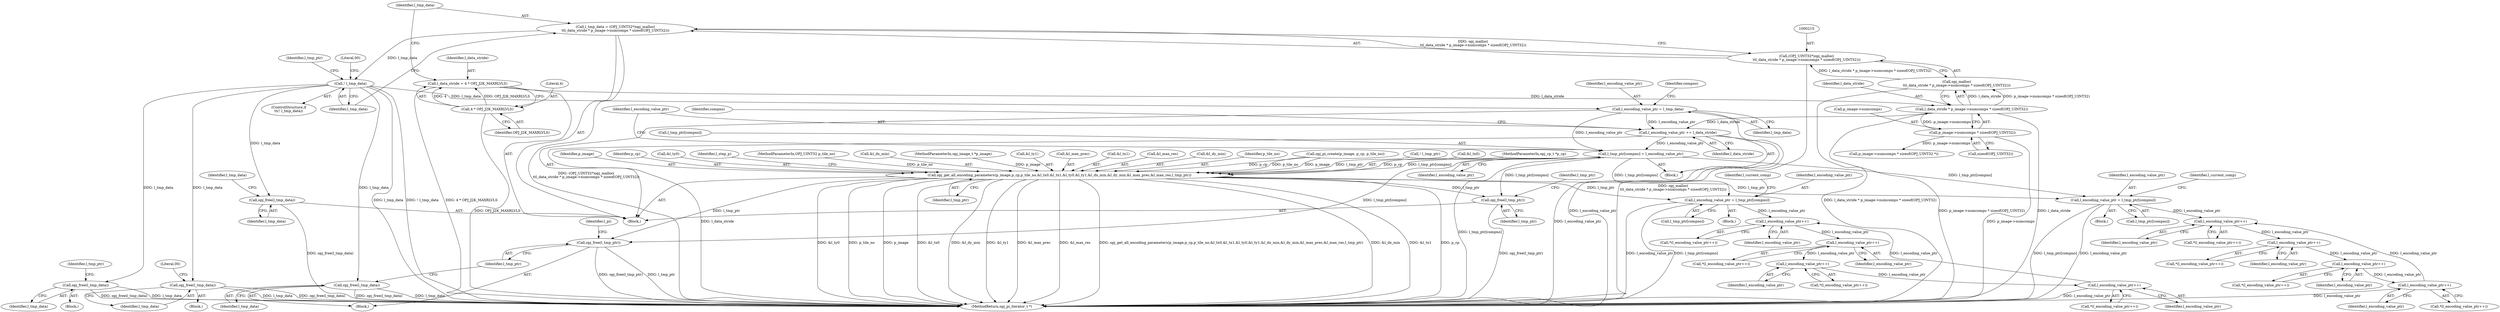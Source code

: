 digraph "0_openjpeg_c16bc057ba3f125051c9966cf1f5b68a05681de4@integer" {
"1000212" [label="(Call,l_tmp_data = (OPJ_UINT32*)opj_malloc(\n\t\tl_data_stride * p_image->numcomps * sizeof(OPJ_UINT32)))"];
"1000214" [label="(Call,(OPJ_UINT32*)opj_malloc(\n\t\tl_data_stride * p_image->numcomps * sizeof(OPJ_UINT32)))"];
"1000216" [label="(Call,opj_malloc(\n\t\tl_data_stride * p_image->numcomps * sizeof(OPJ_UINT32)))"];
"1000217" [label="(Call,l_data_stride * p_image->numcomps * sizeof(OPJ_UINT32))"];
"1000207" [label="(Call,l_data_stride = 4 * OPJ_J2K_MAXRLVLS)"];
"1000209" [label="(Call,4 * OPJ_J2K_MAXRLVLS)"];
"1000219" [label="(Call,p_image->numcomps * sizeof(OPJ_UINT32))"];
"1000226" [label="(Call,! l_tmp_data)"];
"1000246" [label="(Call,opj_free(l_tmp_data))"];
"1000260" [label="(Call,opj_free(l_tmp_data))"];
"1000266" [label="(Call,l_encoding_value_ptr = l_tmp_data)"];
"1000281" [label="(Call,l_tmp_ptr[compno] = l_encoding_value_ptr)"];
"1000289" [label="(Call,opj_get_all_encoding_parameters(p_image,p_cp,p_tile_no,&l_tx0,&l_tx1,&l_ty0,&l_ty1,&l_dx_min,&l_dy_min,&l_max_prec,&l_max_res,l_tmp_ptr))"];
"1000357" [label="(Call,opj_free(l_tmp_ptr))"];
"1000437" [label="(Call,l_encoding_value_ptr = l_tmp_ptr[compno])"];
"1000473" [label="(Call,l_encoding_value_ptr++)"];
"1000480" [label="(Call,l_encoding_value_ptr++)"];
"1000487" [label="(Call,l_encoding_value_ptr++)"];
"1000494" [label="(Call,l_encoding_value_ptr++)"];
"1000589" [label="(Call,l_encoding_value_ptr = l_tmp_ptr[compno])"];
"1000625" [label="(Call,l_encoding_value_ptr++)"];
"1000632" [label="(Call,l_encoding_value_ptr++)"];
"1000639" [label="(Call,l_encoding_value_ptr++)"];
"1000646" [label="(Call,l_encoding_value_ptr++)"];
"1000672" [label="(Call,opj_free(l_tmp_ptr))"];
"1000286" [label="(Call,l_encoding_value_ptr += l_data_stride)"];
"1000355" [label="(Call,opj_free(l_tmp_data))"];
"1000667" [label="(Call,opj_free(l_tmp_data))"];
"1000219" [label="(Call,p_image->numcomps * sizeof(OPJ_UINT32))"];
"1000487" [label="(Call,l_encoding_value_ptr++)"];
"1000481" [label="(Identifier,l_encoding_value_ptr)"];
"1000211" [label="(Identifier,OPJ_J2K_MAXRLVLS)"];
"1000246" [label="(Call,opj_free(l_tmp_data))"];
"1000243" [label="(Call,! l_tmp_ptr)"];
"1000293" [label="(Call,&l_tx0)"];
"1000631" [label="(Call,*(l_encoding_value_ptr++))"];
"1000670" [label="(Identifier,l_tmp_data)"];
"1000216" [label="(Call,opj_malloc(\n\t\tl_data_stride * p_image->numcomps * sizeof(OPJ_UINT32)))"];
"1000208" [label="(Identifier,l_data_stride)"];
"1000646" [label="(Call,l_encoding_value_ptr++)"];
"1000358" [label="(Identifier,l_tmp_ptr)"];
"1000263" [label="(Identifier,l_tmp_ptr)"];
"1000210" [label="(Literal,4)"];
"1000289" [label="(Call,opj_get_all_encoding_parameters(p_image,p_cp,p_tile_no,&l_tx0,&l_tx1,&l_ty0,&l_ty1,&l_dx_min,&l_dy_min,&l_max_prec,&l_max_res,l_tmp_ptr))"];
"1000126" [label="(Block,)"];
"1000645" [label="(Call,*(l_encoding_value_ptr++))"];
"1000582" [label="(Block,)"];
"1000124" [label="(MethodParameterIn,opj_cp_t *p_cp)"];
"1000209" [label="(Call,4 * OPJ_J2K_MAXRLVLS)"];
"1000444" [label="(Identifier,l_current_comp)"];
"1000225" [label="(ControlStructure,if\n\t\t(! l_tmp_data))"];
"1000285" [label="(Identifier,l_encoding_value_ptr)"];
"1000493" [label="(Call,*(l_encoding_value_ptr++))"];
"1000667" [label="(Call,opj_free(l_tmp_data))"];
"1000590" [label="(Identifier,l_encoding_value_ptr)"];
"1000290" [label="(Identifier,p_image)"];
"1000357" [label="(Call,opj_free(l_tmp_ptr))"];
"1000633" [label="(Identifier,l_encoding_value_ptr)"];
"1000675" [label="(Identifier,l_tmp_ptr)"];
"1000291" [label="(Identifier,p_cp)"];
"1000297" [label="(Call,&l_ty0)"];
"1000311" [label="(Identifier,l_step_p)"];
"1000696" [label="(MethodReturn,opj_pi_iterator_t *)"];
"1000212" [label="(Call,l_tmp_data = (OPJ_UINT32*)opj_malloc(\n\t\tl_data_stride * p_image->numcomps * sizeof(OPJ_UINT32)))"];
"1000125" [label="(MethodParameterIn,OPJ_UINT32 p_tile_no)"];
"1000288" [label="(Identifier,l_data_stride)"];
"1000589" [label="(Call,l_encoding_value_ptr = l_tmp_ptr[compno])"];
"1000480" [label="(Call,l_encoding_value_ptr++)"];
"1000226" [label="(Call,! l_tmp_data)"];
"1000280" [label="(Block,)"];
"1000301" [label="(Call,&l_dx_min)"];
"1000287" [label="(Identifier,l_encoding_value_ptr)"];
"1000354" [label="(Block,)"];
"1000123" [label="(MethodParameterIn,opj_image_t *p_image)"];
"1000486" [label="(Call,*(l_encoding_value_ptr++))"];
"1000299" [label="(Call,&l_ty1)"];
"1000472" [label="(Call,*(l_encoding_value_ptr++))"];
"1000259" [label="(Block,)"];
"1000626" [label="(Identifier,l_encoding_value_ptr)"];
"1000673" [label="(Identifier,l_tmp_ptr)"];
"1000305" [label="(Call,&l_max_prec)"];
"1000439" [label="(Call,l_tmp_ptr[compno])"];
"1000214" [label="(Call,(OPJ_UINT32*)opj_malloc(\n\t\tl_data_stride * p_image->numcomps * sizeof(OPJ_UINT32)))"];
"1000217" [label="(Call,l_data_stride * p_image->numcomps * sizeof(OPJ_UINT32))"];
"1000267" [label="(Identifier,l_encoding_value_ptr)"];
"1000232" [label="(Identifier,l_tmp_ptr)"];
"1000271" [label="(Identifier,compno)"];
"1000473" [label="(Call,l_encoding_value_ptr++)"];
"1000494" [label="(Call,l_encoding_value_ptr++)"];
"1000282" [label="(Call,l_tmp_ptr[compno])"];
"1000295" [label="(Call,&l_tx1)"];
"1000286" [label="(Call,l_encoding_value_ptr += l_data_stride)"];
"1000307" [label="(Call,&l_max_res)"];
"1000591" [label="(Call,l_tmp_ptr[compno])"];
"1000266" [label="(Call,l_encoding_value_ptr = l_tmp_data)"];
"1000639" [label="(Call,l_encoding_value_ptr++)"];
"1000281" [label="(Call,l_tmp_ptr[compno] = l_encoding_value_ptr)"];
"1000247" [label="(Identifier,l_tmp_data)"];
"1000303" [label="(Call,&l_dy_min)"];
"1000260" [label="(Call,opj_free(l_tmp_data))"];
"1000292" [label="(Identifier,p_tile_no)"];
"1000252" [label="(Call,opj_pi_create(p_image, p_cp, p_tile_no))"];
"1000638" [label="(Call,*(l_encoding_value_ptr++))"];
"1000355" [label="(Call,opj_free(l_tmp_data))"];
"1000474" [label="(Identifier,l_encoding_value_ptr)"];
"1000430" [label="(Block,)"];
"1000227" [label="(Identifier,l_tmp_data)"];
"1000672" [label="(Call,opj_free(l_tmp_ptr))"];
"1000360" [label="(Identifier,l_pi)"];
"1000624" [label="(Call,*(l_encoding_value_ptr++))"];
"1000596" [label="(Identifier,l_current_comp)"];
"1000218" [label="(Identifier,l_data_stride)"];
"1000213" [label="(Identifier,l_tmp_data)"];
"1000438" [label="(Identifier,l_encoding_value_ptr)"];
"1000668" [label="(Identifier,l_tmp_data)"];
"1000207" [label="(Call,l_data_stride = 4 * OPJ_J2K_MAXRLVLS)"];
"1000495" [label="(Identifier,l_encoding_value_ptr)"];
"1000245" [label="(Block,)"];
"1000268" [label="(Identifier,l_tmp_data)"];
"1000479" [label="(Call,*(l_encoding_value_ptr++))"];
"1000437" [label="(Call,l_encoding_value_ptr = l_tmp_ptr[compno])"];
"1000356" [label="(Identifier,l_tmp_data)"];
"1000488" [label="(Identifier,l_encoding_value_ptr)"];
"1000230" [label="(Literal,00)"];
"1000220" [label="(Call,p_image->numcomps)"];
"1000236" [label="(Call,p_image->numcomps * sizeof(OPJ_UINT32 *))"];
"1000632" [label="(Call,l_encoding_value_ptr++)"];
"1000223" [label="(Call,sizeof(OPJ_UINT32))"];
"1000647" [label="(Identifier,l_encoding_value_ptr)"];
"1000640" [label="(Identifier,l_encoding_value_ptr)"];
"1000261" [label="(Identifier,l_tmp_data)"];
"1000625" [label="(Call,l_encoding_value_ptr++)"];
"1000279" [label="(Identifier,compno)"];
"1000249" [label="(Literal,00)"];
"1000309" [label="(Identifier,l_tmp_ptr)"];
"1000212" -> "1000126"  [label="AST: "];
"1000212" -> "1000214"  [label="CFG: "];
"1000213" -> "1000212"  [label="AST: "];
"1000214" -> "1000212"  [label="AST: "];
"1000227" -> "1000212"  [label="CFG: "];
"1000212" -> "1000696"  [label="DDG: (OPJ_UINT32*)opj_malloc(\n\t\tl_data_stride * p_image->numcomps * sizeof(OPJ_UINT32))"];
"1000214" -> "1000212"  [label="DDG: opj_malloc(\n\t\tl_data_stride * p_image->numcomps * sizeof(OPJ_UINT32))"];
"1000212" -> "1000226"  [label="DDG: l_tmp_data"];
"1000214" -> "1000216"  [label="CFG: "];
"1000215" -> "1000214"  [label="AST: "];
"1000216" -> "1000214"  [label="AST: "];
"1000214" -> "1000696"  [label="DDG: opj_malloc(\n\t\tl_data_stride * p_image->numcomps * sizeof(OPJ_UINT32))"];
"1000216" -> "1000214"  [label="DDG: l_data_stride * p_image->numcomps * sizeof(OPJ_UINT32)"];
"1000216" -> "1000217"  [label="CFG: "];
"1000217" -> "1000216"  [label="AST: "];
"1000216" -> "1000696"  [label="DDG: l_data_stride * p_image->numcomps * sizeof(OPJ_UINT32)"];
"1000217" -> "1000216"  [label="DDG: l_data_stride"];
"1000217" -> "1000216"  [label="DDG: p_image->numcomps * sizeof(OPJ_UINT32)"];
"1000217" -> "1000219"  [label="CFG: "];
"1000218" -> "1000217"  [label="AST: "];
"1000219" -> "1000217"  [label="AST: "];
"1000217" -> "1000696"  [label="DDG: p_image->numcomps * sizeof(OPJ_UINT32)"];
"1000217" -> "1000696"  [label="DDG: l_data_stride"];
"1000207" -> "1000217"  [label="DDG: l_data_stride"];
"1000219" -> "1000217"  [label="DDG: p_image->numcomps"];
"1000217" -> "1000286"  [label="DDG: l_data_stride"];
"1000207" -> "1000126"  [label="AST: "];
"1000207" -> "1000209"  [label="CFG: "];
"1000208" -> "1000207"  [label="AST: "];
"1000209" -> "1000207"  [label="AST: "];
"1000213" -> "1000207"  [label="CFG: "];
"1000207" -> "1000696"  [label="DDG: 4 * OPJ_J2K_MAXRLVLS"];
"1000209" -> "1000207"  [label="DDG: 4"];
"1000209" -> "1000207"  [label="DDG: OPJ_J2K_MAXRLVLS"];
"1000209" -> "1000211"  [label="CFG: "];
"1000210" -> "1000209"  [label="AST: "];
"1000211" -> "1000209"  [label="AST: "];
"1000209" -> "1000696"  [label="DDG: OPJ_J2K_MAXRLVLS"];
"1000219" -> "1000223"  [label="CFG: "];
"1000220" -> "1000219"  [label="AST: "];
"1000223" -> "1000219"  [label="AST: "];
"1000219" -> "1000696"  [label="DDG: p_image->numcomps"];
"1000219" -> "1000236"  [label="DDG: p_image->numcomps"];
"1000226" -> "1000225"  [label="AST: "];
"1000226" -> "1000227"  [label="CFG: "];
"1000227" -> "1000226"  [label="AST: "];
"1000230" -> "1000226"  [label="CFG: "];
"1000232" -> "1000226"  [label="CFG: "];
"1000226" -> "1000696"  [label="DDG: l_tmp_data"];
"1000226" -> "1000696"  [label="DDG: ! l_tmp_data"];
"1000226" -> "1000246"  [label="DDG: l_tmp_data"];
"1000226" -> "1000260"  [label="DDG: l_tmp_data"];
"1000226" -> "1000266"  [label="DDG: l_tmp_data"];
"1000226" -> "1000355"  [label="DDG: l_tmp_data"];
"1000226" -> "1000667"  [label="DDG: l_tmp_data"];
"1000246" -> "1000245"  [label="AST: "];
"1000246" -> "1000247"  [label="CFG: "];
"1000247" -> "1000246"  [label="AST: "];
"1000249" -> "1000246"  [label="CFG: "];
"1000246" -> "1000696"  [label="DDG: opj_free(l_tmp_data)"];
"1000246" -> "1000696"  [label="DDG: l_tmp_data"];
"1000260" -> "1000259"  [label="AST: "];
"1000260" -> "1000261"  [label="CFG: "];
"1000261" -> "1000260"  [label="AST: "];
"1000263" -> "1000260"  [label="CFG: "];
"1000260" -> "1000696"  [label="DDG: opj_free(l_tmp_data)"];
"1000260" -> "1000696"  [label="DDG: l_tmp_data"];
"1000266" -> "1000126"  [label="AST: "];
"1000266" -> "1000268"  [label="CFG: "];
"1000267" -> "1000266"  [label="AST: "];
"1000268" -> "1000266"  [label="AST: "];
"1000271" -> "1000266"  [label="CFG: "];
"1000266" -> "1000696"  [label="DDG: l_encoding_value_ptr"];
"1000266" -> "1000281"  [label="DDG: l_encoding_value_ptr"];
"1000266" -> "1000286"  [label="DDG: l_encoding_value_ptr"];
"1000281" -> "1000280"  [label="AST: "];
"1000281" -> "1000285"  [label="CFG: "];
"1000282" -> "1000281"  [label="AST: "];
"1000285" -> "1000281"  [label="AST: "];
"1000287" -> "1000281"  [label="CFG: "];
"1000281" -> "1000696"  [label="DDG: l_tmp_ptr[compno]"];
"1000286" -> "1000281"  [label="DDG: l_encoding_value_ptr"];
"1000281" -> "1000289"  [label="DDG: l_tmp_ptr[compno]"];
"1000281" -> "1000357"  [label="DDG: l_tmp_ptr[compno]"];
"1000281" -> "1000437"  [label="DDG: l_tmp_ptr[compno]"];
"1000281" -> "1000589"  [label="DDG: l_tmp_ptr[compno]"];
"1000281" -> "1000672"  [label="DDG: l_tmp_ptr[compno]"];
"1000289" -> "1000126"  [label="AST: "];
"1000289" -> "1000309"  [label="CFG: "];
"1000290" -> "1000289"  [label="AST: "];
"1000291" -> "1000289"  [label="AST: "];
"1000292" -> "1000289"  [label="AST: "];
"1000293" -> "1000289"  [label="AST: "];
"1000295" -> "1000289"  [label="AST: "];
"1000297" -> "1000289"  [label="AST: "];
"1000299" -> "1000289"  [label="AST: "];
"1000301" -> "1000289"  [label="AST: "];
"1000303" -> "1000289"  [label="AST: "];
"1000305" -> "1000289"  [label="AST: "];
"1000307" -> "1000289"  [label="AST: "];
"1000309" -> "1000289"  [label="AST: "];
"1000311" -> "1000289"  [label="CFG: "];
"1000289" -> "1000696"  [label="DDG: p_cp"];
"1000289" -> "1000696"  [label="DDG: p_tile_no"];
"1000289" -> "1000696"  [label="DDG: p_image"];
"1000289" -> "1000696"  [label="DDG: &l_tx0"];
"1000289" -> "1000696"  [label="DDG: &l_dy_min"];
"1000289" -> "1000696"  [label="DDG: &l_ty1"];
"1000289" -> "1000696"  [label="DDG: &l_max_prec"];
"1000289" -> "1000696"  [label="DDG: &l_max_res"];
"1000289" -> "1000696"  [label="DDG: opj_get_all_encoding_parameters(p_image,p_cp,p_tile_no,&l_tx0,&l_tx1,&l_ty0,&l_ty1,&l_dx_min,&l_dy_min,&l_max_prec,&l_max_res,l_tmp_ptr)"];
"1000289" -> "1000696"  [label="DDG: &l_dx_min"];
"1000289" -> "1000696"  [label="DDG: &l_ty0"];
"1000289" -> "1000696"  [label="DDG: &l_tx1"];
"1000252" -> "1000289"  [label="DDG: p_image"];
"1000252" -> "1000289"  [label="DDG: p_cp"];
"1000252" -> "1000289"  [label="DDG: p_tile_no"];
"1000123" -> "1000289"  [label="DDG: p_image"];
"1000124" -> "1000289"  [label="DDG: p_cp"];
"1000125" -> "1000289"  [label="DDG: p_tile_no"];
"1000243" -> "1000289"  [label="DDG: l_tmp_ptr"];
"1000289" -> "1000357"  [label="DDG: l_tmp_ptr"];
"1000289" -> "1000437"  [label="DDG: l_tmp_ptr"];
"1000289" -> "1000589"  [label="DDG: l_tmp_ptr"];
"1000289" -> "1000672"  [label="DDG: l_tmp_ptr"];
"1000357" -> "1000354"  [label="AST: "];
"1000357" -> "1000358"  [label="CFG: "];
"1000358" -> "1000357"  [label="AST: "];
"1000360" -> "1000357"  [label="CFG: "];
"1000357" -> "1000696"  [label="DDG: opj_free(l_tmp_ptr)"];
"1000357" -> "1000696"  [label="DDG: l_tmp_ptr"];
"1000437" -> "1000430"  [label="AST: "];
"1000437" -> "1000439"  [label="CFG: "];
"1000438" -> "1000437"  [label="AST: "];
"1000439" -> "1000437"  [label="AST: "];
"1000444" -> "1000437"  [label="CFG: "];
"1000437" -> "1000696"  [label="DDG: l_encoding_value_ptr"];
"1000437" -> "1000696"  [label="DDG: l_tmp_ptr[compno]"];
"1000437" -> "1000473"  [label="DDG: l_encoding_value_ptr"];
"1000473" -> "1000472"  [label="AST: "];
"1000473" -> "1000474"  [label="CFG: "];
"1000474" -> "1000473"  [label="AST: "];
"1000472" -> "1000473"  [label="CFG: "];
"1000494" -> "1000473"  [label="DDG: l_encoding_value_ptr"];
"1000473" -> "1000480"  [label="DDG: l_encoding_value_ptr"];
"1000480" -> "1000479"  [label="AST: "];
"1000480" -> "1000481"  [label="CFG: "];
"1000481" -> "1000480"  [label="AST: "];
"1000479" -> "1000480"  [label="CFG: "];
"1000480" -> "1000487"  [label="DDG: l_encoding_value_ptr"];
"1000487" -> "1000486"  [label="AST: "];
"1000487" -> "1000488"  [label="CFG: "];
"1000488" -> "1000487"  [label="AST: "];
"1000486" -> "1000487"  [label="CFG: "];
"1000487" -> "1000494"  [label="DDG: l_encoding_value_ptr"];
"1000494" -> "1000493"  [label="AST: "];
"1000494" -> "1000495"  [label="CFG: "];
"1000495" -> "1000494"  [label="AST: "];
"1000493" -> "1000494"  [label="CFG: "];
"1000494" -> "1000696"  [label="DDG: l_encoding_value_ptr"];
"1000589" -> "1000582"  [label="AST: "];
"1000589" -> "1000591"  [label="CFG: "];
"1000590" -> "1000589"  [label="AST: "];
"1000591" -> "1000589"  [label="AST: "];
"1000596" -> "1000589"  [label="CFG: "];
"1000589" -> "1000696"  [label="DDG: l_encoding_value_ptr"];
"1000589" -> "1000696"  [label="DDG: l_tmp_ptr[compno]"];
"1000589" -> "1000625"  [label="DDG: l_encoding_value_ptr"];
"1000625" -> "1000624"  [label="AST: "];
"1000625" -> "1000626"  [label="CFG: "];
"1000626" -> "1000625"  [label="AST: "];
"1000624" -> "1000625"  [label="CFG: "];
"1000646" -> "1000625"  [label="DDG: l_encoding_value_ptr"];
"1000625" -> "1000632"  [label="DDG: l_encoding_value_ptr"];
"1000632" -> "1000631"  [label="AST: "];
"1000632" -> "1000633"  [label="CFG: "];
"1000633" -> "1000632"  [label="AST: "];
"1000631" -> "1000632"  [label="CFG: "];
"1000632" -> "1000639"  [label="DDG: l_encoding_value_ptr"];
"1000639" -> "1000638"  [label="AST: "];
"1000639" -> "1000640"  [label="CFG: "];
"1000640" -> "1000639"  [label="AST: "];
"1000638" -> "1000639"  [label="CFG: "];
"1000639" -> "1000646"  [label="DDG: l_encoding_value_ptr"];
"1000646" -> "1000645"  [label="AST: "];
"1000646" -> "1000647"  [label="CFG: "];
"1000647" -> "1000646"  [label="AST: "];
"1000645" -> "1000646"  [label="CFG: "];
"1000646" -> "1000696"  [label="DDG: l_encoding_value_ptr"];
"1000672" -> "1000126"  [label="AST: "];
"1000672" -> "1000673"  [label="CFG: "];
"1000673" -> "1000672"  [label="AST: "];
"1000675" -> "1000672"  [label="CFG: "];
"1000672" -> "1000696"  [label="DDG: opj_free(l_tmp_ptr)"];
"1000286" -> "1000280"  [label="AST: "];
"1000286" -> "1000288"  [label="CFG: "];
"1000287" -> "1000286"  [label="AST: "];
"1000288" -> "1000286"  [label="AST: "];
"1000279" -> "1000286"  [label="CFG: "];
"1000286" -> "1000696"  [label="DDG: l_encoding_value_ptr"];
"1000286" -> "1000696"  [label="DDG: l_data_stride"];
"1000355" -> "1000354"  [label="AST: "];
"1000355" -> "1000356"  [label="CFG: "];
"1000356" -> "1000355"  [label="AST: "];
"1000358" -> "1000355"  [label="CFG: "];
"1000355" -> "1000696"  [label="DDG: l_tmp_data"];
"1000355" -> "1000696"  [label="DDG: opj_free(l_tmp_data)"];
"1000667" -> "1000126"  [label="AST: "];
"1000667" -> "1000668"  [label="CFG: "];
"1000668" -> "1000667"  [label="AST: "];
"1000670" -> "1000667"  [label="CFG: "];
"1000667" -> "1000696"  [label="DDG: opj_free(l_tmp_data)"];
}
